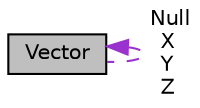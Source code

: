 digraph "Vector"
{
 // LATEX_PDF_SIZE
  edge [fontname="Helvetica",fontsize="10",labelfontname="Helvetica",labelfontsize="10"];
  node [fontname="Helvetica",fontsize="10",shape=record];
  Node1 [label="Vector",height=0.2,width=0.4,color="black", fillcolor="grey75", style="filled", fontcolor="black",tooltip="Vectors in three dimensions."];
  Node1 -> Node1 [dir="back",color="darkorchid3",fontsize="10",style="dashed",label=" Null\nX\nY\nZ" ,fontname="Helvetica"];
}
